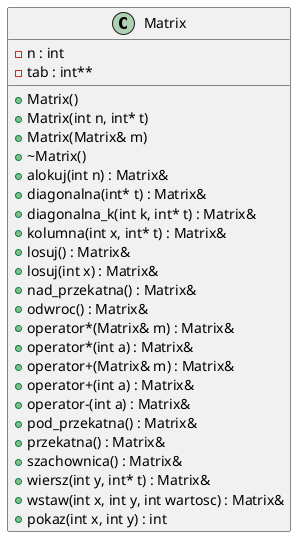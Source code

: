 @startuml inline_umlgraph_1.png
class Matrix {
-n : int
-tab : int**
+Matrix()
+Matrix(int n, int* t)
+Matrix(Matrix& m)
+~Matrix()
+alokuj(int n) : Matrix&
+diagonalna(int* t) : Matrix&
+diagonalna_k(int k, int* t) : Matrix&
+kolumna(int x, int* t) : Matrix&
+losuj() : Matrix&
+losuj(int x) : Matrix&
+nad_przekatna() : Matrix&
+odwroc() : Matrix&
+operator*(Matrix& m) : Matrix&
+operator*(int a) : Matrix&
+operator+(Matrix& m) : Matrix&
+operator+(int a) : Matrix&
+operator-(int a) : Matrix&
+pod_przekatna() : Matrix&
+przekatna() : Matrix&
+szachownica() : Matrix&
+wiersz(int y, int* t) : Matrix&
+wstaw(int x, int y, int wartosc) : Matrix&
+pokaz(int x, int y) : int

}
@enduml
